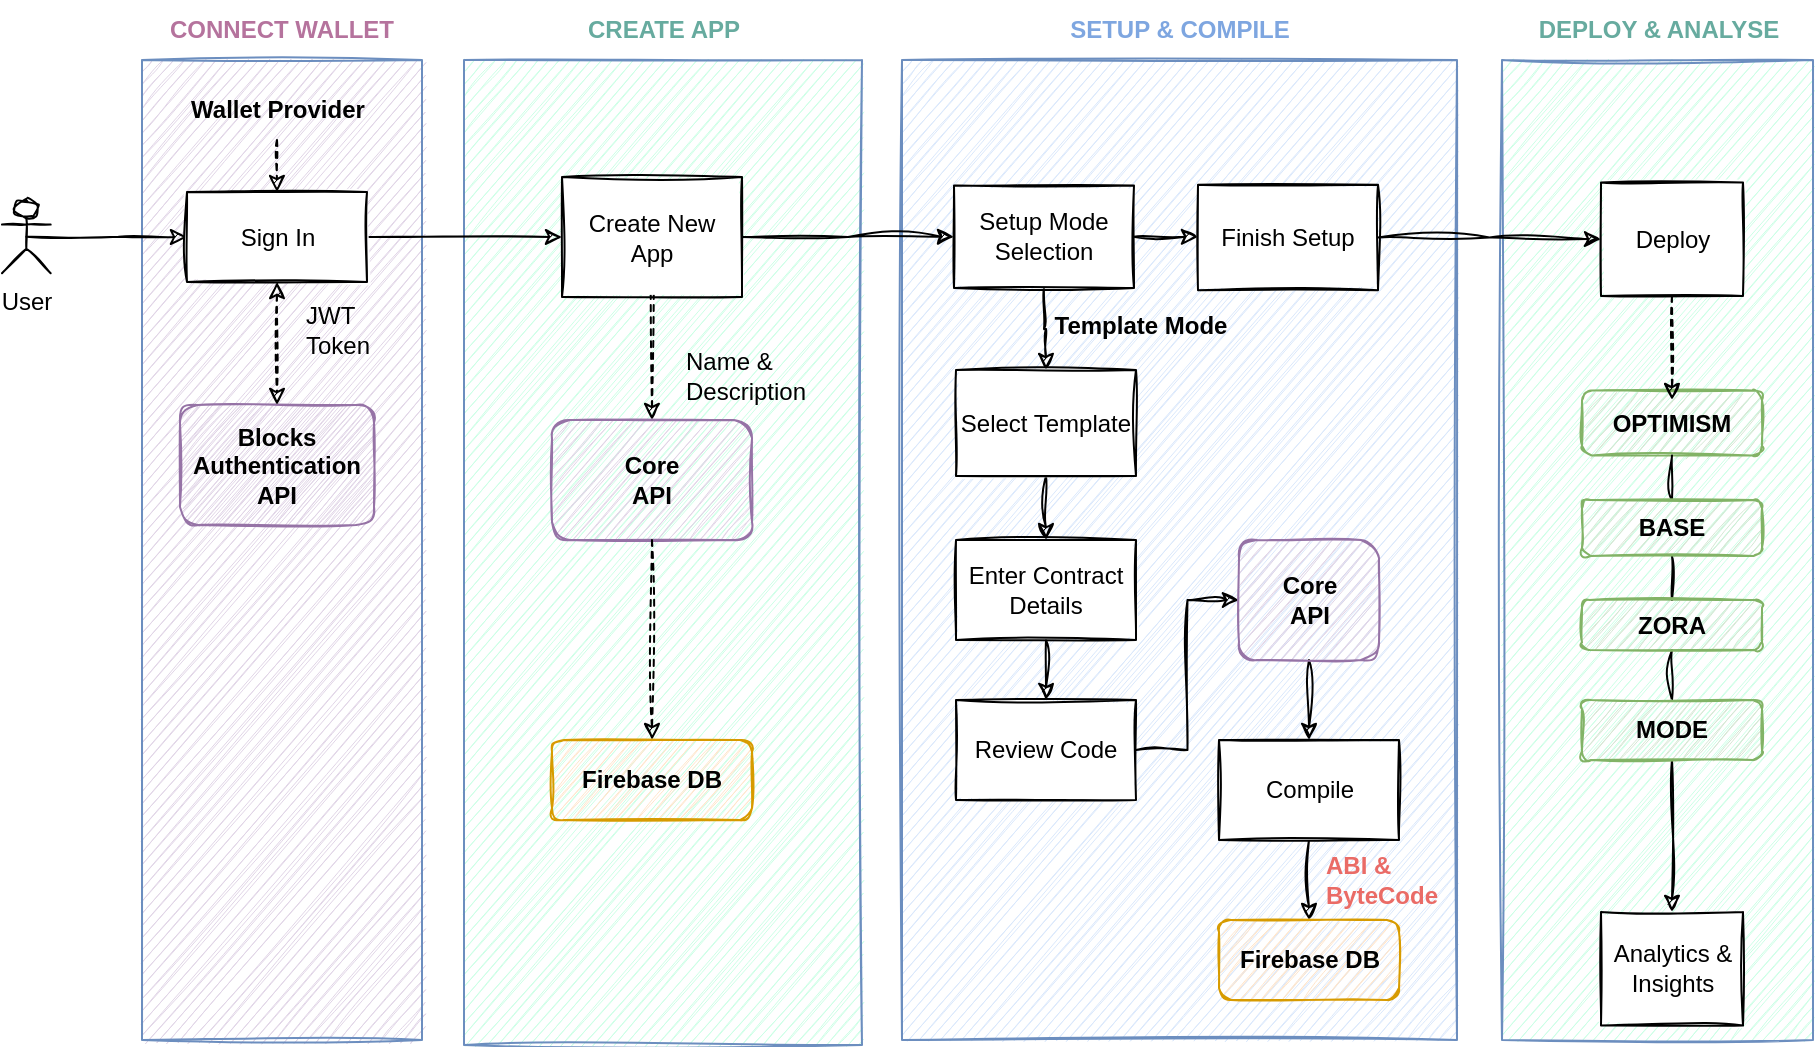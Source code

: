 <mxfile version="21.6.2" type="device">
  <diagram id="dItS-CcKHMRLm6iRsAD-" name="Page-1">
    <mxGraphModel dx="1867" dy="729" grid="1" gridSize="10" guides="1" tooltips="1" connect="1" arrows="1" fold="1" page="1" pageScale="1" pageWidth="827" pageHeight="1169" math="0" shadow="0">
      <root>
        <mxCell id="0" />
        <mxCell id="1" parent="0" />
        <mxCell id="Alsz5PATsYGkB-6qdqrF-25" value="" style="rounded=0;whiteSpace=wrap;html=1;fillColor=#E1D5E7;strokeColor=#6c8ebf;sketch=1;" parent="1" vertex="1">
          <mxGeometry x="-20" y="130" width="140" height="490" as="geometry" />
        </mxCell>
        <mxCell id="Alsz5PATsYGkB-6qdqrF-16" value="" style="rounded=0;whiteSpace=wrap;html=1;fillColor=#CCFFE6;strokeColor=#6c8ebf;sketch=1;" parent="1" vertex="1">
          <mxGeometry x="660" y="130" width="155.5" height="490" as="geometry" />
        </mxCell>
        <mxCell id="BOXNFUwOsGxEtszsmiaQ-26" value="" style="rounded=0;whiteSpace=wrap;html=1;fillColor=#dae8fc;strokeColor=#6c8ebf;sketch=1;" parent="1" vertex="1">
          <mxGeometry x="360" y="130" width="277.5" height="490" as="geometry" />
        </mxCell>
        <mxCell id="BOXNFUwOsGxEtszsmiaQ-25" value="" style="rounded=0;whiteSpace=wrap;html=1;fillColor=#CCFFE6;strokeColor=#6c8ebf;sketch=1;" parent="1" vertex="1">
          <mxGeometry x="141" y="130" width="199" height="492.5" as="geometry" />
        </mxCell>
        <mxCell id="7jkBEtl7xjGfPWOjxQMz-5" style="edgeStyle=orthogonalEdgeStyle;rounded=0;orthogonalLoop=1;jettySize=auto;html=1;exitX=0.5;exitY=0.5;exitDx=0;exitDy=0;exitPerimeter=0;entryX=0;entryY=0.5;entryDx=0;entryDy=0;sketch=1;" parent="1" source="7jkBEtl7xjGfPWOjxQMz-2" target="Alsz5PATsYGkB-6qdqrF-1" edge="1">
          <mxGeometry relative="1" as="geometry">
            <mxPoint x="-70" y="155" as="targetPoint" />
          </mxGeometry>
        </mxCell>
        <mxCell id="7jkBEtl7xjGfPWOjxQMz-2" value="User" style="shape=umlActor;verticalLabelPosition=bottom;verticalAlign=top;html=1;outlineConnect=0;sketch=1;" parent="1" vertex="1">
          <mxGeometry x="-90" y="200.13" width="24.33" height="36.5" as="geometry" />
        </mxCell>
        <mxCell id="7jkBEtl7xjGfPWOjxQMz-7" value="Deploy" style="rounded=0;whiteSpace=wrap;html=1;sketch=1;" parent="1" vertex="1">
          <mxGeometry x="709.5" y="191.25" width="71" height="56.75" as="geometry" />
        </mxCell>
        <mxCell id="ov8YsevP0xMwgbcHvTOU-26" style="edgeStyle=orthogonalEdgeStyle;rounded=0;orthogonalLoop=1;jettySize=auto;html=1;exitX=0.5;exitY=1;exitDx=0;exitDy=0;entryX=0.5;entryY=0;entryDx=0;entryDy=0;sketch=1;curveFitting=1;jiggle=2;" parent="1" source="E4shnSKNr_DPiLsKadT5-3" target="ov8YsevP0xMwgbcHvTOU-25" edge="1">
          <mxGeometry relative="1" as="geometry" />
        </mxCell>
        <mxCell id="7jkBEtl7xjGfPWOjxQMz-12" value="OPTIMISM" style="rounded=1;whiteSpace=wrap;html=1;fillColor=#d5e8d4;strokeColor=#82b366;sketch=1;fontStyle=1" parent="1" vertex="1">
          <mxGeometry x="700" y="295.25" width="90" height="32.5" as="geometry" />
        </mxCell>
        <mxCell id="7jkBEtl7xjGfPWOjxQMz-26" value="" style="endArrow=classic;html=1;rounded=0;dashed=1;sketch=1;entryX=0.5;entryY=0;entryDx=0;entryDy=0;" parent="1" target="7jkBEtl7xjGfPWOjxQMz-37" edge="1">
          <mxGeometry width="50" height="50" relative="1" as="geometry">
            <mxPoint x="235" y="192.5" as="sourcePoint" />
            <mxPoint x="235" y="300" as="targetPoint" />
          </mxGeometry>
        </mxCell>
        <mxCell id="ov8YsevP0xMwgbcHvTOU-2" style="edgeStyle=orthogonalEdgeStyle;rounded=0;orthogonalLoop=1;jettySize=auto;html=1;exitX=1;exitY=0.5;exitDx=0;exitDy=0;entryX=0;entryY=0.5;entryDx=0;entryDy=0;sketch=1;curveFitting=1;jiggle=2;" parent="1" source="7jkBEtl7xjGfPWOjxQMz-35" target="BOXNFUwOsGxEtszsmiaQ-28" edge="1">
          <mxGeometry relative="1" as="geometry" />
        </mxCell>
        <mxCell id="7jkBEtl7xjGfPWOjxQMz-35" value="Create New &lt;br&gt;App" style="rounded=0;whiteSpace=wrap;html=1;sketch=1;" parent="1" vertex="1">
          <mxGeometry x="190" y="188.5" width="90" height="60" as="geometry" />
        </mxCell>
        <mxCell id="7jkBEtl7xjGfPWOjxQMz-37" value="Core&lt;br&gt;API" style="rounded=1;whiteSpace=wrap;html=1;fillColor=#e1d5e7;strokeColor=#9673a6;sketch=1;fontStyle=1" parent="1" vertex="1">
          <mxGeometry x="185" y="310" width="100" height="60" as="geometry" />
        </mxCell>
        <mxCell id="7jkBEtl7xjGfPWOjxQMz-46" style="edgeStyle=orthogonalEdgeStyle;rounded=0;orthogonalLoop=1;jettySize=auto;html=1;exitX=1;exitY=0.5;exitDx=0;exitDy=0;entryX=0;entryY=0.5;entryDx=0;entryDy=0;sketch=1;" parent="1" source="Alsz5PATsYGkB-6qdqrF-1" target="7jkBEtl7xjGfPWOjxQMz-35" edge="1">
          <mxGeometry relative="1" as="geometry">
            <mxPoint x="2.5" y="230" as="sourcePoint" />
            <mxPoint x="167.5" y="230" as="targetPoint" />
          </mxGeometry>
        </mxCell>
        <mxCell id="7jkBEtl7xjGfPWOjxQMz-47" value="Name &amp;amp; Description" style="text;html=1;strokeColor=none;fillColor=none;align=left;verticalAlign=middle;whiteSpace=wrap;rounded=0;sketch=1;" parent="1" vertex="1">
          <mxGeometry x="250" y="272.5" width="75" height="30" as="geometry" />
        </mxCell>
        <mxCell id="BOXNFUwOsGxEtszsmiaQ-2" value="" style="endArrow=classic;html=1;rounded=0;dashed=1;entryX=0.5;entryY=0;entryDx=0;entryDy=0;sketch=1;exitX=0.5;exitY=1;exitDx=0;exitDy=0;" parent="1" source="7jkBEtl7xjGfPWOjxQMz-37" edge="1">
          <mxGeometry width="50" height="50" relative="1" as="geometry">
            <mxPoint x="234.5" y="410" as="sourcePoint" />
            <mxPoint x="235" y="470" as="targetPoint" />
          </mxGeometry>
        </mxCell>
        <mxCell id="ov8YsevP0xMwgbcHvTOU-9" style="edgeStyle=orthogonalEdgeStyle;rounded=0;orthogonalLoop=1;jettySize=auto;html=1;exitX=1;exitY=0.5;exitDx=0;exitDy=0;entryX=0;entryY=0.5;entryDx=0;entryDy=0;sketch=1;curveFitting=1;jiggle=2;" parent="1" source="BOXNFUwOsGxEtszsmiaQ-28" target="ov8YsevP0xMwgbcHvTOU-6" edge="1">
          <mxGeometry relative="1" as="geometry" />
        </mxCell>
        <mxCell id="ov8YsevP0xMwgbcHvTOU-11" style="edgeStyle=orthogonalEdgeStyle;rounded=0;orthogonalLoop=1;jettySize=auto;html=1;exitX=0.5;exitY=1;exitDx=0;exitDy=0;entryX=0.5;entryY=0;entryDx=0;entryDy=0;sketch=1;curveFitting=1;jiggle=2;" parent="1" source="BOXNFUwOsGxEtszsmiaQ-28" target="TOxlaNgPaY73y1POhrPu-4" edge="1">
          <mxGeometry relative="1" as="geometry" />
        </mxCell>
        <mxCell id="BOXNFUwOsGxEtszsmiaQ-28" value="Setup Mode Selection" style="rounded=0;whiteSpace=wrap;html=1;sketch=1;" parent="1" vertex="1">
          <mxGeometry x="386" y="192.75" width="90" height="51.25" as="geometry" />
        </mxCell>
        <mxCell id="ov8YsevP0xMwgbcHvTOU-22" style="edgeStyle=orthogonalEdgeStyle;rounded=0;orthogonalLoop=1;jettySize=auto;html=1;exitX=0.5;exitY=1;exitDx=0;exitDy=0;entryX=0.5;entryY=0;entryDx=0;entryDy=0;sketch=1;curveFitting=1;jiggle=2;" parent="1" source="BOXNFUwOsGxEtszsmiaQ-30" target="ov8YsevP0xMwgbcHvTOU-21" edge="1">
          <mxGeometry relative="1" as="geometry" />
        </mxCell>
        <mxCell id="BOXNFUwOsGxEtszsmiaQ-30" value="Compile" style="rounded=0;whiteSpace=wrap;html=1;sketch=1;" parent="1" vertex="1">
          <mxGeometry x="518.5" y="470" width="90" height="50" as="geometry" />
        </mxCell>
        <mxCell id="BOXNFUwOsGxEtszsmiaQ-33" value="Template Mode" style="text;html=1;strokeColor=none;fillColor=none;align=center;verticalAlign=middle;whiteSpace=wrap;rounded=0;sketch=1;fontStyle=1" parent="1" vertex="1">
          <mxGeometry x="433" y="248" width="93" height="30" as="geometry" />
        </mxCell>
        <mxCell id="Alsz5PATsYGkB-6qdqrF-1" value="Sign In" style="rounded=0;whiteSpace=wrap;html=1;sketch=1;" parent="1" vertex="1">
          <mxGeometry x="2.5" y="196" width="90" height="45" as="geometry" />
        </mxCell>
        <mxCell id="Alsz5PATsYGkB-6qdqrF-3" value="Blocks Authentication&lt;br&gt;API" style="rounded=1;whiteSpace=wrap;html=1;fillColor=#e1d5e7;strokeColor=#9673a6;sketch=1;fontStyle=1" parent="1" vertex="1">
          <mxGeometry x="-1" y="302.5" width="97" height="60" as="geometry" />
        </mxCell>
        <mxCell id="Alsz5PATsYGkB-6qdqrF-4" value="SETUP &amp;amp; COMPILE" style="text;html=1;strokeColor=none;fillColor=none;align=center;verticalAlign=middle;whiteSpace=wrap;rounded=0;fontStyle=1;sketch=1;fontColor=#7EA6E0;" parent="1" vertex="1">
          <mxGeometry x="400.75" y="100" width="196" height="30" as="geometry" />
        </mxCell>
        <mxCell id="Alsz5PATsYGkB-6qdqrF-7" value="CREATE APP" style="text;html=1;strokeColor=none;fillColor=none;align=center;verticalAlign=middle;whiteSpace=wrap;rounded=0;fontStyle=1;sketch=1;fontColor=#67AB9F;" parent="1" vertex="1">
          <mxGeometry x="155.5" y="100" width="170" height="30" as="geometry" />
        </mxCell>
        <mxCell id="Alsz5PATsYGkB-6qdqrF-10" value="CONNECT WALLET" style="text;html=1;strokeColor=none;fillColor=none;align=center;verticalAlign=middle;whiteSpace=wrap;rounded=0;fontStyle=1;sketch=1;fontColor=#B5739D;" parent="1" vertex="1">
          <mxGeometry x="-15" y="100" width="130" height="30" as="geometry" />
        </mxCell>
        <mxCell id="Alsz5PATsYGkB-6qdqrF-14" value="DEPLOY &amp;amp; ANALYSE" style="text;html=1;strokeColor=none;fillColor=none;align=center;verticalAlign=middle;whiteSpace=wrap;rounded=0;fontStyle=1;sketch=1;fontColor=#67AB9F;" parent="1" vertex="1">
          <mxGeometry x="666.5" y="100" width="142.5" height="30" as="geometry" />
        </mxCell>
        <mxCell id="Alsz5PATsYGkB-6qdqrF-31" style="edgeStyle=orthogonalEdgeStyle;rounded=0;orthogonalLoop=1;jettySize=auto;html=1;exitX=0.5;exitY=1;exitDx=0;exitDy=0;entryX=0.5;entryY=0;entryDx=0;entryDy=0;dashed=1;sketch=1;" parent="1" source="Alsz5PATsYGkB-6qdqrF-28" target="Alsz5PATsYGkB-6qdqrF-1" edge="1">
          <mxGeometry relative="1" as="geometry" />
        </mxCell>
        <mxCell id="Alsz5PATsYGkB-6qdqrF-28" value="Wallet Provider" style="text;html=1;strokeColor=none;fillColor=none;align=center;verticalAlign=middle;whiteSpace=wrap;rounded=0;fontStyle=1;sketch=1;" parent="1" vertex="1">
          <mxGeometry x="-2.5" y="140" width="100" height="30" as="geometry" />
        </mxCell>
        <mxCell id="Alsz5PATsYGkB-6qdqrF-44" value="" style="endArrow=classic;startArrow=classic;html=1;rounded=0;exitX=0.5;exitY=1;exitDx=0;exitDy=0;entryX=0.5;entryY=0;entryDx=0;entryDy=0;dashed=1;sketch=1;" parent="1" source="Alsz5PATsYGkB-6qdqrF-1" target="Alsz5PATsYGkB-6qdqrF-3" edge="1">
          <mxGeometry width="50" height="50" relative="1" as="geometry">
            <mxPoint x="350" y="390" as="sourcePoint" />
            <mxPoint x="400" y="340" as="targetPoint" />
          </mxGeometry>
        </mxCell>
        <mxCell id="Alsz5PATsYGkB-6qdqrF-46" value="JWT Token" style="text;html=1;strokeColor=none;fillColor=none;align=left;verticalAlign=middle;whiteSpace=wrap;rounded=0;sketch=1;" parent="1" vertex="1">
          <mxGeometry x="60" y="250" width="60" height="30" as="geometry" />
        </mxCell>
        <mxCell id="Alsz5PATsYGkB-6qdqrF-48" value="" style="endArrow=classic;html=1;rounded=0;dashed=1;exitX=0.5;exitY=1;exitDx=0;exitDy=0;sketch=1;curveFitting=1;jiggle=2;" parent="1" source="7jkBEtl7xjGfPWOjxQMz-7" edge="1">
          <mxGeometry width="50" height="50" relative="1" as="geometry">
            <mxPoint x="475.76" y="497.65" as="sourcePoint" />
            <mxPoint x="745" y="300" as="targetPoint" />
          </mxGeometry>
        </mxCell>
        <mxCell id="ov8YsevP0xMwgbcHvTOU-12" style="edgeStyle=orthogonalEdgeStyle;rounded=0;orthogonalLoop=1;jettySize=auto;html=1;exitX=0.5;exitY=1;exitDx=0;exitDy=0;entryX=0.5;entryY=0;entryDx=0;entryDy=0;sketch=1;curveFitting=1;jiggle=2;" parent="1" source="TOxlaNgPaY73y1POhrPu-4" target="ov8YsevP0xMwgbcHvTOU-3" edge="1">
          <mxGeometry relative="1" as="geometry" />
        </mxCell>
        <mxCell id="TOxlaNgPaY73y1POhrPu-4" value="Select Template" style="rounded=0;whiteSpace=wrap;html=1;sketch=1;" parent="1" vertex="1">
          <mxGeometry x="387" y="285" width="90" height="53" as="geometry" />
        </mxCell>
        <mxCell id="TOxlaNgPaY73y1POhrPu-17" value="ABI &amp;amp; &lt;br&gt;ByteCode" style="text;html=1;strokeColor=none;fillColor=none;align=left;verticalAlign=middle;whiteSpace=wrap;rounded=0;sketch=1;fontStyle=1;fontColor=#EA6B66;" parent="1" vertex="1">
          <mxGeometry x="570" y="530" width="54" height="20" as="geometry" />
        </mxCell>
        <mxCell id="ov8YsevP0xMwgbcHvTOU-1" value="Firebase DB" style="rounded=1;whiteSpace=wrap;html=1;fillColor=#ffe6cc;strokeColor=#d79b00;sketch=1;fontStyle=1;" parent="1" vertex="1">
          <mxGeometry x="185" y="470" width="100" height="40" as="geometry" />
        </mxCell>
        <mxCell id="ov8YsevP0xMwgbcHvTOU-13" style="edgeStyle=orthogonalEdgeStyle;rounded=0;orthogonalLoop=1;jettySize=auto;html=1;exitX=0.5;exitY=1;exitDx=0;exitDy=0;entryX=0.5;entryY=0;entryDx=0;entryDy=0;sketch=1;curveFitting=1;jiggle=2;" parent="1" source="ov8YsevP0xMwgbcHvTOU-3" target="ov8YsevP0xMwgbcHvTOU-4" edge="1">
          <mxGeometry relative="1" as="geometry" />
        </mxCell>
        <mxCell id="ov8YsevP0xMwgbcHvTOU-3" value="Enter Contract Details" style="rounded=0;whiteSpace=wrap;html=1;sketch=1;" parent="1" vertex="1">
          <mxGeometry x="387" y="370" width="90" height="50" as="geometry" />
        </mxCell>
        <mxCell id="ov8YsevP0xMwgbcHvTOU-20" style="edgeStyle=orthogonalEdgeStyle;rounded=0;orthogonalLoop=1;jettySize=auto;html=1;exitX=1;exitY=0.5;exitDx=0;exitDy=0;entryX=0;entryY=0.5;entryDx=0;entryDy=0;sketch=1;curveFitting=1;jiggle=2;" parent="1" source="ov8YsevP0xMwgbcHvTOU-4" target="ov8YsevP0xMwgbcHvTOU-19" edge="1">
          <mxGeometry relative="1" as="geometry" />
        </mxCell>
        <mxCell id="ov8YsevP0xMwgbcHvTOU-4" value="Review Code" style="rounded=0;whiteSpace=wrap;html=1;sketch=1;" parent="1" vertex="1">
          <mxGeometry x="387" y="450" width="90" height="50" as="geometry" />
        </mxCell>
        <mxCell id="ov8YsevP0xMwgbcHvTOU-10" style="edgeStyle=orthogonalEdgeStyle;rounded=0;orthogonalLoop=1;jettySize=auto;html=1;exitX=1;exitY=0.5;exitDx=0;exitDy=0;entryX=0;entryY=0.5;entryDx=0;entryDy=0;sketch=1;curveFitting=1;jiggle=2;" parent="1" source="ov8YsevP0xMwgbcHvTOU-6" target="7jkBEtl7xjGfPWOjxQMz-7" edge="1">
          <mxGeometry relative="1" as="geometry" />
        </mxCell>
        <mxCell id="ov8YsevP0xMwgbcHvTOU-6" value="Finish Setup" style="rounded=0;whiteSpace=wrap;html=1;sketch=1;" parent="1" vertex="1">
          <mxGeometry x="508" y="192.38" width="90" height="52.75" as="geometry" />
        </mxCell>
        <mxCell id="ov8YsevP0xMwgbcHvTOU-23" style="edgeStyle=orthogonalEdgeStyle;rounded=0;orthogonalLoop=1;jettySize=auto;html=1;exitX=0.5;exitY=1;exitDx=0;exitDy=0;entryX=0.5;entryY=0;entryDx=0;entryDy=0;sketch=1;curveFitting=1;jiggle=2;" parent="1" source="ov8YsevP0xMwgbcHvTOU-19" target="BOXNFUwOsGxEtszsmiaQ-30" edge="1">
          <mxGeometry relative="1" as="geometry" />
        </mxCell>
        <mxCell id="ov8YsevP0xMwgbcHvTOU-19" value="Core&lt;br&gt;API" style="rounded=1;whiteSpace=wrap;html=1;fillColor=#e1d5e7;strokeColor=#9673a6;sketch=1;fontStyle=1" parent="1" vertex="1">
          <mxGeometry x="528.5" y="370" width="70" height="60" as="geometry" />
        </mxCell>
        <mxCell id="ov8YsevP0xMwgbcHvTOU-21" value="Firebase DB" style="rounded=1;whiteSpace=wrap;html=1;fillColor=#ffe6cc;strokeColor=#d79b00;sketch=1;fontStyle=1;" parent="1" vertex="1">
          <mxGeometry x="518.5" y="560" width="90" height="40" as="geometry" />
        </mxCell>
        <mxCell id="ov8YsevP0xMwgbcHvTOU-25" value="Analytics &amp;amp; Insights" style="rounded=0;whiteSpace=wrap;html=1;sketch=1;" parent="1" vertex="1">
          <mxGeometry x="709.5" y="556" width="71" height="56.75" as="geometry" />
        </mxCell>
        <mxCell id="E4shnSKNr_DPiLsKadT5-4" value="" style="edgeStyle=orthogonalEdgeStyle;rounded=0;orthogonalLoop=1;jettySize=auto;html=1;exitX=0.5;exitY=1;exitDx=0;exitDy=0;entryX=0.5;entryY=0;entryDx=0;entryDy=0;sketch=1;curveFitting=1;jiggle=2;endArrow=none;endFill=0;" edge="1" parent="1" source="E4shnSKNr_DPiLsKadT5-2" target="E4shnSKNr_DPiLsKadT5-3">
          <mxGeometry relative="1" as="geometry">
            <mxPoint x="745" y="353" as="sourcePoint" />
            <mxPoint x="745" y="556" as="targetPoint" />
          </mxGeometry>
        </mxCell>
        <mxCell id="E4shnSKNr_DPiLsKadT5-3" value="MODE" style="rounded=1;whiteSpace=wrap;html=1;fillColor=#d5e8d4;strokeColor=#82b366;sketch=1;fontStyle=1" vertex="1" parent="1">
          <mxGeometry x="700" y="450" width="90" height="30" as="geometry" />
        </mxCell>
        <mxCell id="E4shnSKNr_DPiLsKadT5-5" value="" style="edgeStyle=orthogonalEdgeStyle;rounded=0;orthogonalLoop=1;jettySize=auto;html=1;exitX=0.5;exitY=1;exitDx=0;exitDy=0;entryX=0.5;entryY=0;entryDx=0;entryDy=0;sketch=1;curveFitting=1;jiggle=2;endArrow=none;endFill=0;" edge="1" parent="1" source="E4shnSKNr_DPiLsKadT5-1" target="E4shnSKNr_DPiLsKadT5-2">
          <mxGeometry relative="1" as="geometry">
            <mxPoint x="745" y="353" as="sourcePoint" />
            <mxPoint x="745" y="430" as="targetPoint" />
          </mxGeometry>
        </mxCell>
        <mxCell id="E4shnSKNr_DPiLsKadT5-2" value="ZORA" style="rounded=1;whiteSpace=wrap;html=1;fillColor=#d5e8d4;strokeColor=#82b366;sketch=1;fontStyle=1" vertex="1" parent="1">
          <mxGeometry x="700" y="400" width="90" height="25" as="geometry" />
        </mxCell>
        <mxCell id="E4shnSKNr_DPiLsKadT5-6" value="" style="edgeStyle=orthogonalEdgeStyle;rounded=0;orthogonalLoop=1;jettySize=auto;html=1;exitX=0.5;exitY=1;exitDx=0;exitDy=0;entryX=0.5;entryY=0;entryDx=0;entryDy=0;sketch=1;curveFitting=1;jiggle=2;endArrow=none;endFill=0;" edge="1" parent="1" source="7jkBEtl7xjGfPWOjxQMz-12" target="E4shnSKNr_DPiLsKadT5-1">
          <mxGeometry relative="1" as="geometry">
            <mxPoint x="745" y="353" as="sourcePoint" />
            <mxPoint x="745" y="400" as="targetPoint" />
          </mxGeometry>
        </mxCell>
        <mxCell id="E4shnSKNr_DPiLsKadT5-1" value="BASE" style="rounded=1;whiteSpace=wrap;html=1;fillColor=#d5e8d4;strokeColor=#82b366;sketch=1;fontStyle=1" vertex="1" parent="1">
          <mxGeometry x="700" y="350" width="90" height="28" as="geometry" />
        </mxCell>
        <mxCell id="E4shnSKNr_DPiLsKadT5-7" style="edgeStyle=orthogonalEdgeStyle;rounded=0;orthogonalLoop=1;jettySize=auto;html=1;exitX=0.5;exitY=1;exitDx=0;exitDy=0;entryX=0.5;entryY=1;entryDx=0;entryDy=0;" edge="1" parent="1" source="E4shnSKNr_DPiLsKadT5-1" target="E4shnSKNr_DPiLsKadT5-1">
          <mxGeometry relative="1" as="geometry" />
        </mxCell>
      </root>
    </mxGraphModel>
  </diagram>
</mxfile>
